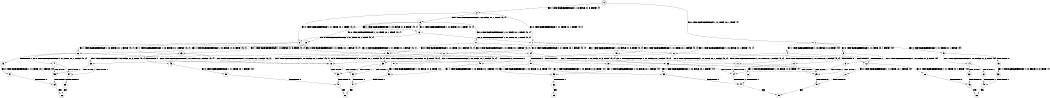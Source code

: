 digraph BCG {
size = "7, 10.5";
center = TRUE;
node [shape = circle];
0 [peripheries = 2];
0 -> 1 [label = "EX !0 !ATOMIC_EXCH_BRANCH (1, +1, TRUE, +0, 1, TRUE) !{}"];
0 -> 2 [label = "EX !1 !ATOMIC_EXCH_BRANCH (1, +0, FALSE, +1, 3, FALSE) !{}"];
1 -> 3 [label = "EX !0 !ATOMIC_EXCH_BRANCH (1, +1, TRUE, +0, 1, FALSE) !{0}"];
1 -> 4 [label = "EX !1 !ATOMIC_EXCH_BRANCH (1, +0, FALSE, +1, 3, TRUE) !{0}"];
1 -> 5 [label = "EX !0 !ATOMIC_EXCH_BRANCH (1, +1, TRUE, +0, 1, FALSE) !{0}"];
2 -> 6 [label = "EX !1 !ATOMIC_EXCH_BRANCH (1, +0, FALSE, +0, 1, TRUE) !{0, 1}"];
2 -> 7 [label = "EX !0 !ATOMIC_EXCH_BRANCH (1, +1, TRUE, +0, 1, TRUE) !{0, 1}"];
2 -> 8 [label = "EX !0 !ATOMIC_EXCH_BRANCH (1, +1, TRUE, +0, 1, TRUE) !{0, 1}"];
3 -> 9 [label = "EX !1 !ATOMIC_EXCH_BRANCH (1, +0, FALSE, +1, 3, TRUE) !{0}"];
3 -> 10 [label = "TERMINATE !0"];
4 -> 11 [label = "EX !0 !ATOMIC_EXCH_BRANCH (1, +1, TRUE, +0, 1, FALSE) !{0, 1}"];
4 -> 12 [label = "TERMINATE !1"];
4 -> 13 [label = "EX !0 !ATOMIC_EXCH_BRANCH (1, +1, TRUE, +0, 1, FALSE) !{0, 1}"];
5 -> 14 [label = "EX !1 !ATOMIC_EXCH_BRANCH (1, +0, FALSE, +1, 3, TRUE) !{0}"];
5 -> 15 [label = "TERMINATE !0"];
6 -> 16 [label = "EX !1 !ATOMIC_EXCH_BRANCH (1, +0, FALSE, +1, 3, FALSE) !{0, 1}"];
6 -> 17 [label = "EX !0 !ATOMIC_EXCH_BRANCH (1, +1, TRUE, +0, 1, TRUE) !{0, 1}"];
6 -> 18 [label = "EX !0 !ATOMIC_EXCH_BRANCH (1, +1, TRUE, +0, 1, TRUE) !{0, 1}"];
7 -> 19 [label = "EX !0 !ATOMIC_EXCH_BRANCH (1, +1, TRUE, +0, 1, FALSE) !{0, 1}"];
7 -> 20 [label = "EX !1 !ATOMIC_EXCH_BRANCH (1, +0, FALSE, +0, 1, FALSE) !{0, 1}"];
7 -> 21 [label = "EX !0 !ATOMIC_EXCH_BRANCH (1, +1, TRUE, +0, 1, FALSE) !{0, 1}"];
8 -> 22 [label = "EX !1 !ATOMIC_EXCH_BRANCH (1, +0, FALSE, +0, 1, FALSE) !{0, 1}"];
8 -> 21 [label = "EX !0 !ATOMIC_EXCH_BRANCH (1, +1, TRUE, +0, 1, FALSE) !{0, 1}"];
8 -> 23 [label = "EX !1 !ATOMIC_EXCH_BRANCH (1, +0, FALSE, +0, 1, FALSE) !{0, 1}"];
9 -> 24 [label = "TERMINATE !0"];
9 -> 25 [label = "TERMINATE !1"];
10 -> 26 [label = "EX !1 !ATOMIC_EXCH_BRANCH (1, +0, FALSE, +1, 3, TRUE) !{}"];
11 -> 24 [label = "TERMINATE !0"];
11 -> 25 [label = "TERMINATE !1"];
12 -> 27 [label = "EX !0 !ATOMIC_EXCH_BRANCH (1, +1, TRUE, +0, 1, FALSE) !{0}"];
12 -> 28 [label = "EX !0 !ATOMIC_EXCH_BRANCH (1, +1, TRUE, +0, 1, FALSE) !{0}"];
13 -> 29 [label = "TERMINATE !0"];
13 -> 30 [label = "TERMINATE !1"];
14 -> 31 [label = "TERMINATE !0"];
14 -> 32 [label = "TERMINATE !1"];
15 -> 33 [label = "EX !1 !ATOMIC_EXCH_BRANCH (1, +0, FALSE, +1, 3, TRUE) !{}"];
16 -> 6 [label = "EX !1 !ATOMIC_EXCH_BRANCH (1, +0, FALSE, +0, 1, TRUE) !{0, 1}"];
16 -> 7 [label = "EX !0 !ATOMIC_EXCH_BRANCH (1, +1, TRUE, +0, 1, TRUE) !{0, 1}"];
16 -> 8 [label = "EX !0 !ATOMIC_EXCH_BRANCH (1, +1, TRUE, +0, 1, TRUE) !{0, 1}"];
17 -> 34 [label = "EX !0 !ATOMIC_EXCH_BRANCH (1, +1, TRUE, +0, 1, FALSE) !{0, 1}"];
17 -> 20 [label = "EX !1 !ATOMIC_EXCH_BRANCH (1, +0, FALSE, +1, 3, TRUE) !{0, 1}"];
17 -> 35 [label = "EX !0 !ATOMIC_EXCH_BRANCH (1, +1, TRUE, +0, 1, FALSE) !{0, 1}"];
18 -> 22 [label = "EX !1 !ATOMIC_EXCH_BRANCH (1, +0, FALSE, +1, 3, TRUE) !{0, 1}"];
18 -> 35 [label = "EX !0 !ATOMIC_EXCH_BRANCH (1, +1, TRUE, +0, 1, FALSE) !{0, 1}"];
18 -> 23 [label = "EX !1 !ATOMIC_EXCH_BRANCH (1, +0, FALSE, +1, 3, TRUE) !{0, 1}"];
19 -> 36 [label = "EX !1 !ATOMIC_EXCH_BRANCH (1, +0, FALSE, +0, 1, FALSE) !{0, 1}"];
19 -> 37 [label = "TERMINATE !0"];
20 -> 11 [label = "EX !0 !ATOMIC_EXCH_BRANCH (1, +1, TRUE, +0, 1, FALSE) !{0, 1}"];
20 -> 12 [label = "TERMINATE !1"];
20 -> 13 [label = "EX !0 !ATOMIC_EXCH_BRANCH (1, +1, TRUE, +0, 1, FALSE) !{0, 1}"];
21 -> 38 [label = "EX !1 !ATOMIC_EXCH_BRANCH (1, +0, FALSE, +0, 1, FALSE) !{0, 1}"];
21 -> 39 [label = "EX !1 !ATOMIC_EXCH_BRANCH (1, +0, FALSE, +0, 1, FALSE) !{0, 1}"];
21 -> 40 [label = "TERMINATE !0"];
22 -> 41 [label = "EX !0 !ATOMIC_EXCH_BRANCH (1, +1, TRUE, +0, 1, FALSE) !{0, 1}"];
22 -> 42 [label = "TERMINATE !1"];
22 -> 13 [label = "EX !0 !ATOMIC_EXCH_BRANCH (1, +1, TRUE, +0, 1, FALSE) !{0, 1}"];
23 -> 13 [label = "EX !0 !ATOMIC_EXCH_BRANCH (1, +1, TRUE, +0, 1, FALSE) !{0, 1}"];
23 -> 43 [label = "TERMINATE !1"];
24 -> 44 [label = "TERMINATE !1"];
25 -> 45 [label = "TERMINATE !0"];
26 -> 44 [label = "TERMINATE !1"];
27 -> 45 [label = "TERMINATE !0"];
28 -> 46 [label = "TERMINATE !0"];
29 -> 47 [label = "TERMINATE !1"];
30 -> 48 [label = "TERMINATE !0"];
31 -> 49 [label = "TERMINATE !1"];
32 -> 46 [label = "TERMINATE !0"];
33 -> 49 [label = "TERMINATE !1"];
34 -> 36 [label = "EX !1 !ATOMIC_EXCH_BRANCH (1, +0, FALSE, +1, 3, TRUE) !{0, 1}"];
34 -> 50 [label = "TERMINATE !0"];
35 -> 38 [label = "EX !1 !ATOMIC_EXCH_BRANCH (1, +0, FALSE, +1, 3, TRUE) !{0, 1}"];
35 -> 39 [label = "EX !1 !ATOMIC_EXCH_BRANCH (1, +0, FALSE, +1, 3, TRUE) !{0, 1}"];
35 -> 51 [label = "TERMINATE !0"];
36 -> 24 [label = "TERMINATE !0"];
36 -> 25 [label = "TERMINATE !1"];
37 -> 52 [label = "EX !1 !ATOMIC_EXCH_BRANCH (1, +0, FALSE, +0, 1, FALSE) !{1}"];
37 -> 53 [label = "EX !1 !ATOMIC_EXCH_BRANCH (1, +0, FALSE, +0, 1, FALSE) !{1}"];
38 -> 54 [label = "TERMINATE !0"];
38 -> 55 [label = "TERMINATE !1"];
39 -> 29 [label = "TERMINATE !0"];
39 -> 30 [label = "TERMINATE !1"];
40 -> 56 [label = "EX !1 !ATOMIC_EXCH_BRANCH (1, +0, FALSE, +0, 1, FALSE) !{1}"];
41 -> 54 [label = "TERMINATE !0"];
41 -> 55 [label = "TERMINATE !1"];
42 -> 57 [label = "EX !0 !ATOMIC_EXCH_BRANCH (1, +1, TRUE, +0, 1, FALSE) !{0}"];
43 -> 58 [label = "EX !0 !ATOMIC_EXCH_BRANCH (1, +1, TRUE, +0, 1, FALSE) !{0}"];
44 -> 59 [label = "exit"];
45 -> 59 [label = "exit"];
46 -> 60 [label = "exit"];
47 -> 61 [label = "exit"];
48 -> 61 [label = "exit"];
49 -> 60 [label = "exit"];
50 -> 52 [label = "EX !1 !ATOMIC_EXCH_BRANCH (1, +0, FALSE, +1, 3, TRUE) !{1}"];
50 -> 53 [label = "EX !1 !ATOMIC_EXCH_BRANCH (1, +0, FALSE, +1, 3, TRUE) !{1}"];
51 -> 56 [label = "EX !1 !ATOMIC_EXCH_BRANCH (1, +0, FALSE, +1, 3, TRUE) !{1}"];
52 -> 44 [label = "TERMINATE !1"];
53 -> 62 [label = "TERMINATE !1"];
54 -> 63 [label = "TERMINATE !1"];
55 -> 64 [label = "TERMINATE !0"];
56 -> 47 [label = "TERMINATE !1"];
57 -> 64 [label = "TERMINATE !0"];
58 -> 48 [label = "TERMINATE !0"];
62 -> 65 [label = "exit"];
63 -> 66 [label = "exit"];
64 -> 66 [label = "exit"];
}
